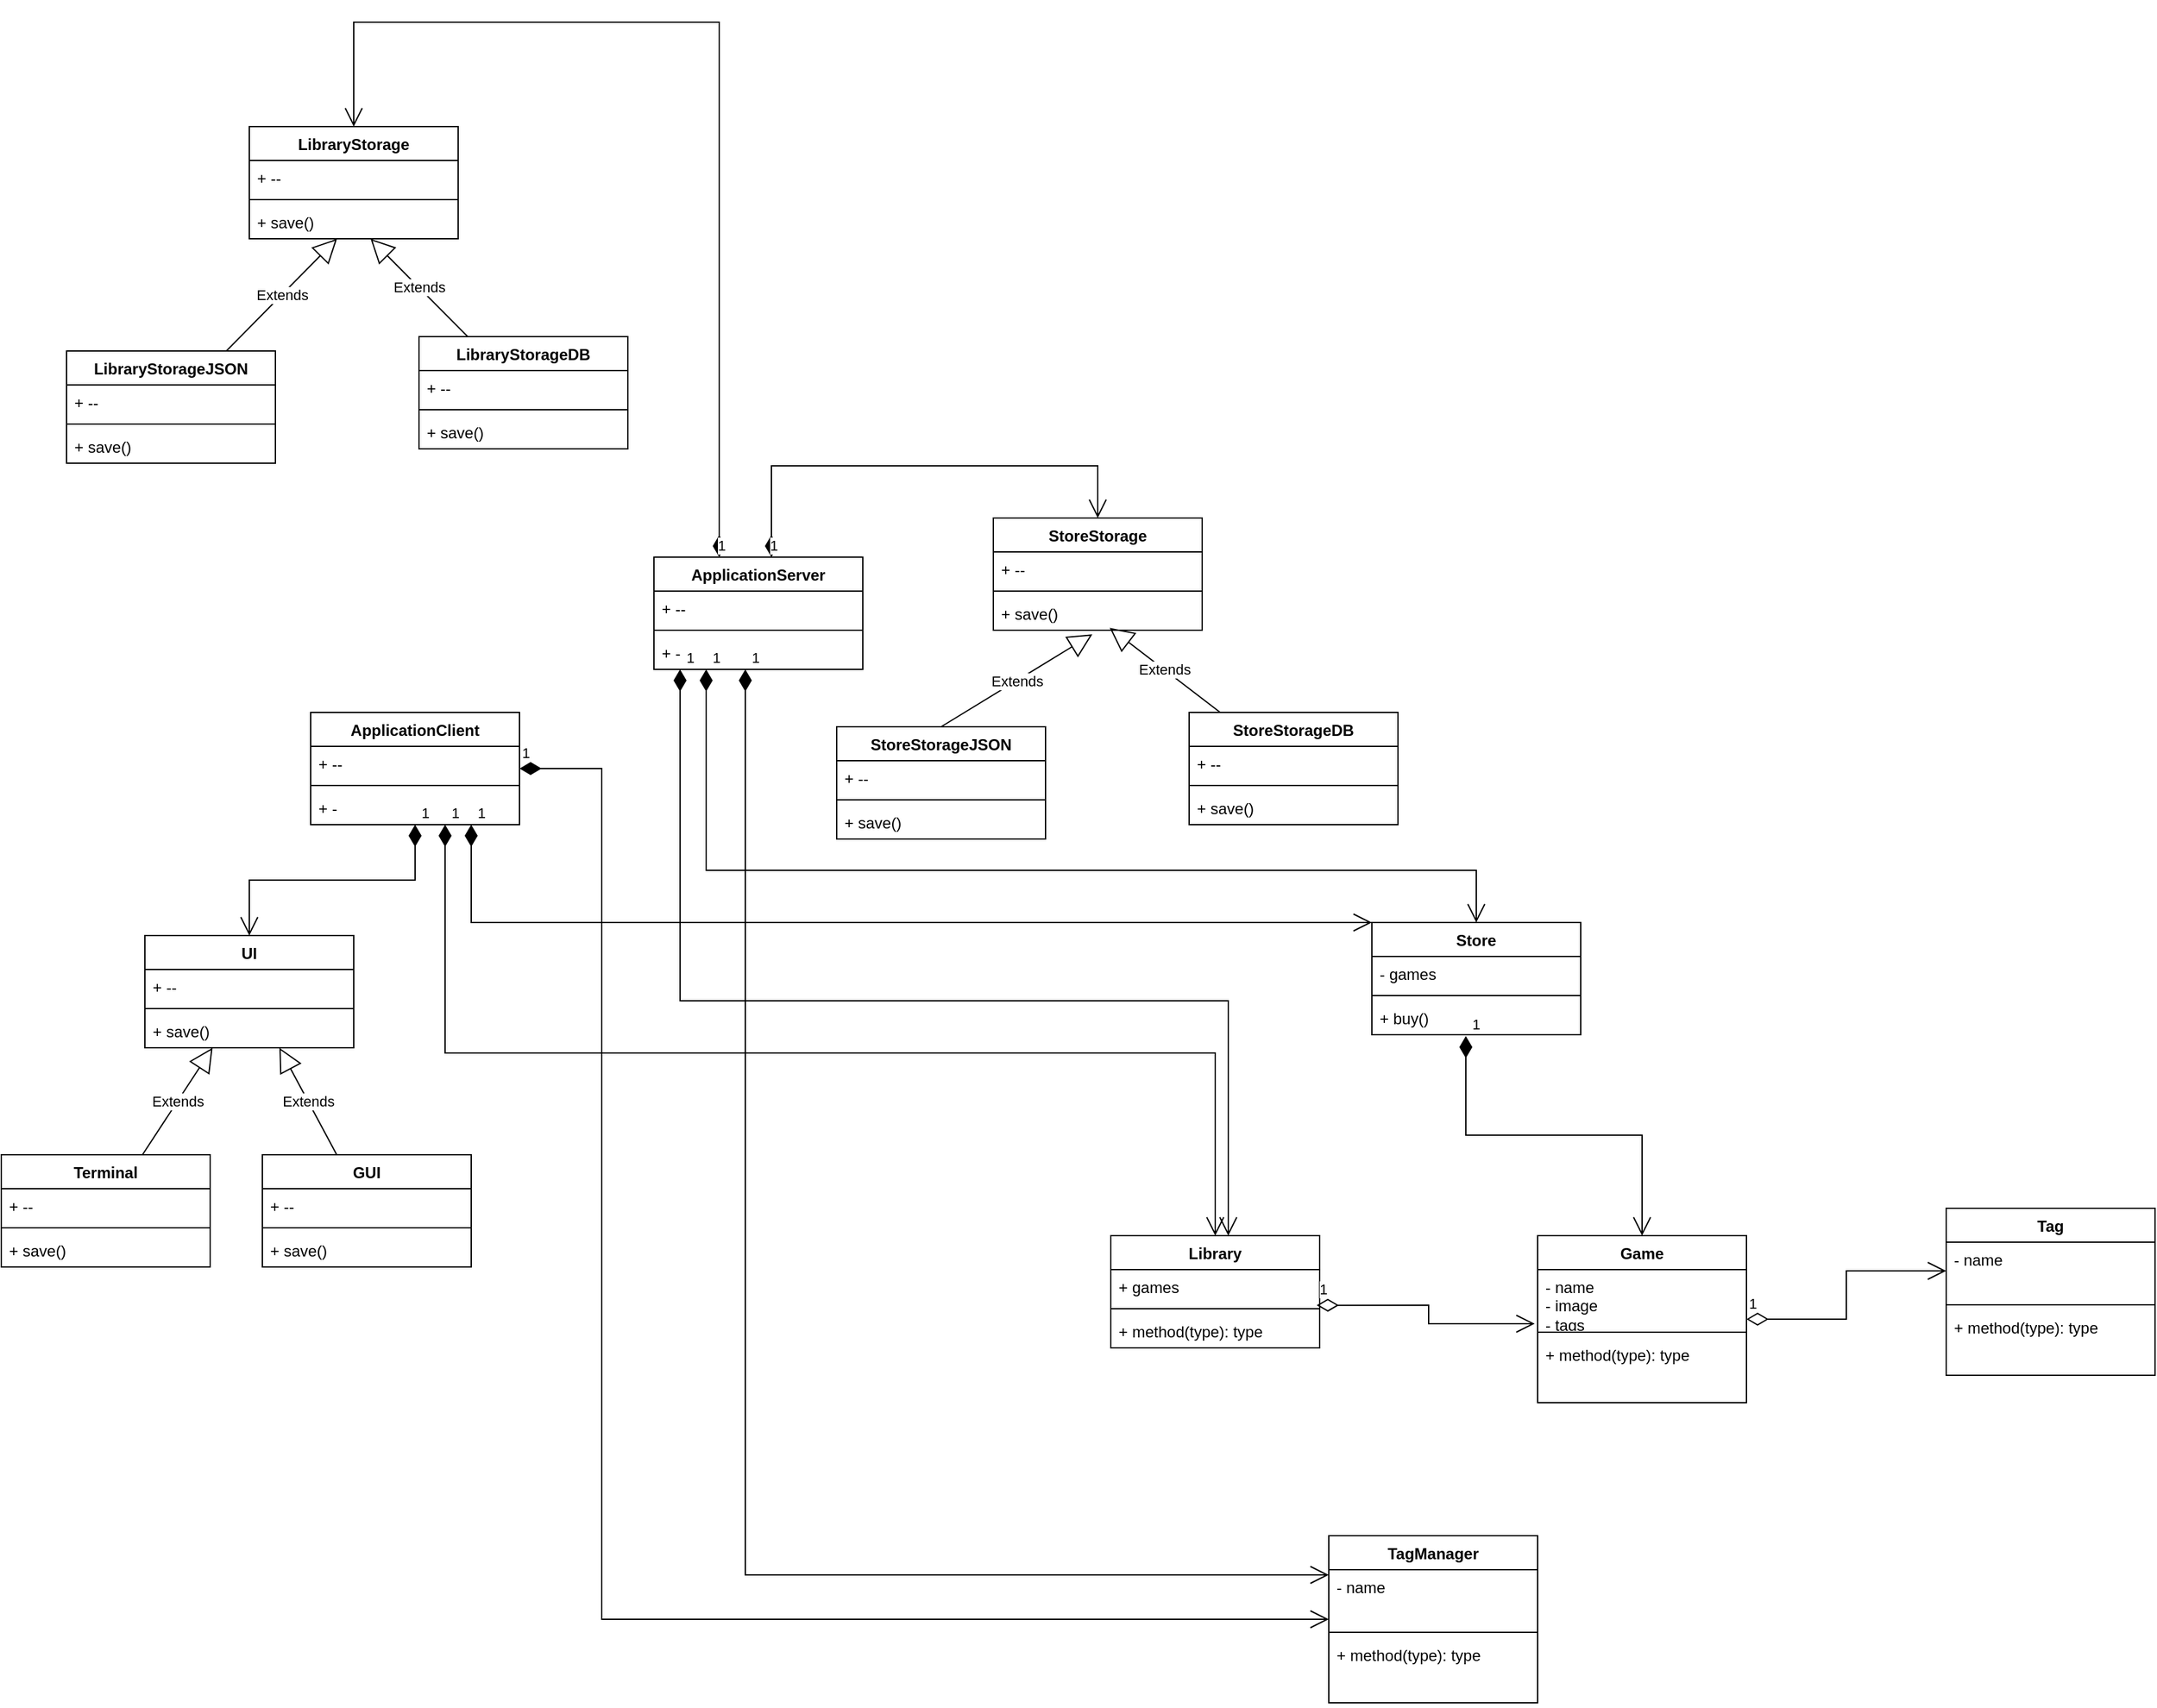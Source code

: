 <mxfile version="22.1.3" type="github">
  <diagram name="Page-1" id="6sCZl8YKvThqes1zZxFa">
    <mxGraphModel dx="2699" dy="2658" grid="1" gridSize="10" guides="1" tooltips="1" connect="1" arrows="1" fold="1" page="1" pageScale="1" pageWidth="827" pageHeight="1169" math="0" shadow="0">
      <root>
        <mxCell id="0" />
        <mxCell id="1" parent="0" />
        <mxCell id="HGpdiJ_WHO72FoDOB2OH-5" value="Library" style="swimlane;fontStyle=1;align=center;verticalAlign=top;childLayout=stackLayout;horizontal=1;startSize=26;horizontalStack=0;resizeParent=1;resizeParentMax=0;resizeLast=0;collapsible=1;marginBottom=0;whiteSpace=wrap;html=1;" parent="1" vertex="1">
          <mxGeometry x="120" y="210" width="160" height="86" as="geometry" />
        </mxCell>
        <mxCell id="HGpdiJ_WHO72FoDOB2OH-6" value="+ games" style="text;strokeColor=none;fillColor=none;align=left;verticalAlign=top;spacingLeft=4;spacingRight=4;overflow=hidden;rotatable=0;points=[[0,0.5],[1,0.5]];portConstraint=eastwest;whiteSpace=wrap;html=1;" parent="HGpdiJ_WHO72FoDOB2OH-5" vertex="1">
          <mxGeometry y="26" width="160" height="26" as="geometry" />
        </mxCell>
        <mxCell id="HGpdiJ_WHO72FoDOB2OH-7" value="" style="line;strokeWidth=1;fillColor=none;align=left;verticalAlign=middle;spacingTop=-1;spacingLeft=3;spacingRight=3;rotatable=0;labelPosition=right;points=[];portConstraint=eastwest;strokeColor=inherit;" parent="HGpdiJ_WHO72FoDOB2OH-5" vertex="1">
          <mxGeometry y="52" width="160" height="8" as="geometry" />
        </mxCell>
        <mxCell id="HGpdiJ_WHO72FoDOB2OH-8" value="+ method(type): type" style="text;strokeColor=none;fillColor=none;align=left;verticalAlign=top;spacingLeft=4;spacingRight=4;overflow=hidden;rotatable=0;points=[[0,0.5],[1,0.5]];portConstraint=eastwest;whiteSpace=wrap;html=1;" parent="HGpdiJ_WHO72FoDOB2OH-5" vertex="1">
          <mxGeometry y="60" width="160" height="26" as="geometry" />
        </mxCell>
        <mxCell id="HGpdiJ_WHO72FoDOB2OH-13" value="Game" style="swimlane;fontStyle=1;align=center;verticalAlign=top;childLayout=stackLayout;horizontal=1;startSize=26;horizontalStack=0;resizeParent=1;resizeParentMax=0;resizeLast=0;collapsible=1;marginBottom=0;whiteSpace=wrap;html=1;" parent="1" vertex="1">
          <mxGeometry x="447" y="210" width="160" height="128" as="geometry" />
        </mxCell>
        <mxCell id="HGpdiJ_WHO72FoDOB2OH-14" value="&lt;div&gt;- name&lt;/div&gt;&lt;div&gt;- image&lt;br&gt;&lt;/div&gt;&lt;div&gt;- tags&lt;br&gt;&lt;/div&gt;" style="text;strokeColor=none;fillColor=none;align=left;verticalAlign=top;spacingLeft=4;spacingRight=4;overflow=hidden;rotatable=0;points=[[0,0.5],[1,0.5]];portConstraint=eastwest;whiteSpace=wrap;html=1;" parent="HGpdiJ_WHO72FoDOB2OH-13" vertex="1">
          <mxGeometry y="26" width="160" height="44" as="geometry" />
        </mxCell>
        <mxCell id="HGpdiJ_WHO72FoDOB2OH-15" value="" style="line;strokeWidth=1;fillColor=none;align=left;verticalAlign=middle;spacingTop=-1;spacingLeft=3;spacingRight=3;rotatable=0;labelPosition=right;points=[];portConstraint=eastwest;strokeColor=inherit;" parent="HGpdiJ_WHO72FoDOB2OH-13" vertex="1">
          <mxGeometry y="70" width="160" height="8" as="geometry" />
        </mxCell>
        <mxCell id="HGpdiJ_WHO72FoDOB2OH-16" value="+ method(type): type" style="text;strokeColor=none;fillColor=none;align=left;verticalAlign=top;spacingLeft=4;spacingRight=4;overflow=hidden;rotatable=0;points=[[0,0.5],[1,0.5]];portConstraint=eastwest;whiteSpace=wrap;html=1;" parent="HGpdiJ_WHO72FoDOB2OH-13" vertex="1">
          <mxGeometry y="78" width="160" height="50" as="geometry" />
        </mxCell>
        <mxCell id="HGpdiJ_WHO72FoDOB2OH-17" value="Tag" style="swimlane;fontStyle=1;align=center;verticalAlign=top;childLayout=stackLayout;horizontal=1;startSize=26;horizontalStack=0;resizeParent=1;resizeParentMax=0;resizeLast=0;collapsible=1;marginBottom=0;whiteSpace=wrap;html=1;" parent="1" vertex="1">
          <mxGeometry x="760" y="189" width="160" height="128" as="geometry" />
        </mxCell>
        <mxCell id="HGpdiJ_WHO72FoDOB2OH-18" value="&lt;div&gt;- name&lt;/div&gt;" style="text;strokeColor=none;fillColor=none;align=left;verticalAlign=top;spacingLeft=4;spacingRight=4;overflow=hidden;rotatable=0;points=[[0,0.5],[1,0.5]];portConstraint=eastwest;whiteSpace=wrap;html=1;" parent="HGpdiJ_WHO72FoDOB2OH-17" vertex="1">
          <mxGeometry y="26" width="160" height="44" as="geometry" />
        </mxCell>
        <mxCell id="HGpdiJ_WHO72FoDOB2OH-19" value="" style="line;strokeWidth=1;fillColor=none;align=left;verticalAlign=middle;spacingTop=-1;spacingLeft=3;spacingRight=3;rotatable=0;labelPosition=right;points=[];portConstraint=eastwest;strokeColor=inherit;" parent="HGpdiJ_WHO72FoDOB2OH-17" vertex="1">
          <mxGeometry y="70" width="160" height="8" as="geometry" />
        </mxCell>
        <mxCell id="HGpdiJ_WHO72FoDOB2OH-20" value="+ method(type): type" style="text;strokeColor=none;fillColor=none;align=left;verticalAlign=top;spacingLeft=4;spacingRight=4;overflow=hidden;rotatable=0;points=[[0,0.5],[1,0.5]];portConstraint=eastwest;whiteSpace=wrap;html=1;" parent="HGpdiJ_WHO72FoDOB2OH-17" vertex="1">
          <mxGeometry y="78" width="160" height="50" as="geometry" />
        </mxCell>
        <mxCell id="HGpdiJ_WHO72FoDOB2OH-21" value="1" style="endArrow=open;html=1;endSize=12;startArrow=diamondThin;startSize=14;startFill=0;edgeStyle=orthogonalEdgeStyle;align=left;verticalAlign=bottom;rounded=0;exitX=0.986;exitY=1.051;exitDx=0;exitDy=0;exitPerimeter=0;entryX=-0.014;entryY=0.943;entryDx=0;entryDy=0;entryPerimeter=0;" parent="1" source="HGpdiJ_WHO72FoDOB2OH-6" target="HGpdiJ_WHO72FoDOB2OH-14" edge="1">
          <mxGeometry x="-1" y="3" relative="1" as="geometry">
            <mxPoint x="333.5" y="270" as="sourcePoint" />
            <mxPoint x="493.5" y="270" as="targetPoint" />
          </mxGeometry>
        </mxCell>
        <mxCell id="HGpdiJ_WHO72FoDOB2OH-22" value="1" style="endArrow=open;html=1;endSize=12;startArrow=diamondThin;startSize=14;startFill=0;edgeStyle=orthogonalEdgeStyle;align=left;verticalAlign=bottom;rounded=0;exitX=1;exitY=0.5;exitDx=0;exitDy=0;entryX=0;entryY=0.5;entryDx=0;entryDy=0;" parent="1" source="HGpdiJ_WHO72FoDOB2OH-13" target="HGpdiJ_WHO72FoDOB2OH-18" edge="1">
          <mxGeometry x="-1" y="3" relative="1" as="geometry">
            <mxPoint x="650" y="350" as="sourcePoint" />
            <mxPoint x="817" y="364" as="targetPoint" />
          </mxGeometry>
        </mxCell>
        <mxCell id="HGpdiJ_WHO72FoDOB2OH-23" value="TagManager" style="swimlane;fontStyle=1;align=center;verticalAlign=top;childLayout=stackLayout;horizontal=1;startSize=26;horizontalStack=0;resizeParent=1;resizeParentMax=0;resizeLast=0;collapsible=1;marginBottom=0;whiteSpace=wrap;html=1;" parent="1" vertex="1">
          <mxGeometry x="287" y="440" width="160" height="128" as="geometry" />
        </mxCell>
        <mxCell id="HGpdiJ_WHO72FoDOB2OH-24" value="&lt;div&gt;- name&lt;/div&gt;" style="text;strokeColor=none;fillColor=none;align=left;verticalAlign=top;spacingLeft=4;spacingRight=4;overflow=hidden;rotatable=0;points=[[0,0.5],[1,0.5]];portConstraint=eastwest;whiteSpace=wrap;html=1;" parent="HGpdiJ_WHO72FoDOB2OH-23" vertex="1">
          <mxGeometry y="26" width="160" height="44" as="geometry" />
        </mxCell>
        <mxCell id="HGpdiJ_WHO72FoDOB2OH-25" value="" style="line;strokeWidth=1;fillColor=none;align=left;verticalAlign=middle;spacingTop=-1;spacingLeft=3;spacingRight=3;rotatable=0;labelPosition=right;points=[];portConstraint=eastwest;strokeColor=inherit;" parent="HGpdiJ_WHO72FoDOB2OH-23" vertex="1">
          <mxGeometry y="70" width="160" height="8" as="geometry" />
        </mxCell>
        <mxCell id="HGpdiJ_WHO72FoDOB2OH-26" value="+ method(type): type" style="text;strokeColor=none;fillColor=none;align=left;verticalAlign=top;spacingLeft=4;spacingRight=4;overflow=hidden;rotatable=0;points=[[0,0.5],[1,0.5]];portConstraint=eastwest;whiteSpace=wrap;html=1;" parent="HGpdiJ_WHO72FoDOB2OH-23" vertex="1">
          <mxGeometry y="78" width="160" height="50" as="geometry" />
        </mxCell>
        <mxCell id="HGpdiJ_WHO72FoDOB2OH-27" value="LibraryStorage" style="swimlane;fontStyle=1;align=center;verticalAlign=top;childLayout=stackLayout;horizontal=1;startSize=26;horizontalStack=0;resizeParent=1;resizeParentMax=0;resizeLast=0;collapsible=1;marginBottom=0;whiteSpace=wrap;html=1;" parent="1" vertex="1">
          <mxGeometry x="-540" y="-640" width="160" height="86" as="geometry" />
        </mxCell>
        <mxCell id="HGpdiJ_WHO72FoDOB2OH-28" value="+ --" style="text;strokeColor=none;fillColor=none;align=left;verticalAlign=top;spacingLeft=4;spacingRight=4;overflow=hidden;rotatable=0;points=[[0,0.5],[1,0.5]];portConstraint=eastwest;whiteSpace=wrap;html=1;" parent="HGpdiJ_WHO72FoDOB2OH-27" vertex="1">
          <mxGeometry y="26" width="160" height="26" as="geometry" />
        </mxCell>
        <mxCell id="HGpdiJ_WHO72FoDOB2OH-29" value="" style="line;strokeWidth=1;fillColor=none;align=left;verticalAlign=middle;spacingTop=-1;spacingLeft=3;spacingRight=3;rotatable=0;labelPosition=right;points=[];portConstraint=eastwest;strokeColor=inherit;" parent="HGpdiJ_WHO72FoDOB2OH-27" vertex="1">
          <mxGeometry y="52" width="160" height="8" as="geometry" />
        </mxCell>
        <mxCell id="HGpdiJ_WHO72FoDOB2OH-30" value="+ save()" style="text;strokeColor=none;fillColor=none;align=left;verticalAlign=top;spacingLeft=4;spacingRight=4;overflow=hidden;rotatable=0;points=[[0,0.5],[1,0.5]];portConstraint=eastwest;whiteSpace=wrap;html=1;" parent="HGpdiJ_WHO72FoDOB2OH-27" vertex="1">
          <mxGeometry y="60" width="160" height="26" as="geometry" />
        </mxCell>
        <mxCell id="HGpdiJ_WHO72FoDOB2OH-31" value="LibraryStorageJSON" style="swimlane;fontStyle=1;align=center;verticalAlign=top;childLayout=stackLayout;horizontal=1;startSize=26;horizontalStack=0;resizeParent=1;resizeParentMax=0;resizeLast=0;collapsible=1;marginBottom=0;whiteSpace=wrap;html=1;" parent="1" vertex="1">
          <mxGeometry x="-680" y="-468" width="160" height="86" as="geometry" />
        </mxCell>
        <mxCell id="HGpdiJ_WHO72FoDOB2OH-32" value="+ --" style="text;strokeColor=none;fillColor=none;align=left;verticalAlign=top;spacingLeft=4;spacingRight=4;overflow=hidden;rotatable=0;points=[[0,0.5],[1,0.5]];portConstraint=eastwest;whiteSpace=wrap;html=1;" parent="HGpdiJ_WHO72FoDOB2OH-31" vertex="1">
          <mxGeometry y="26" width="160" height="26" as="geometry" />
        </mxCell>
        <mxCell id="HGpdiJ_WHO72FoDOB2OH-33" value="" style="line;strokeWidth=1;fillColor=none;align=left;verticalAlign=middle;spacingTop=-1;spacingLeft=3;spacingRight=3;rotatable=0;labelPosition=right;points=[];portConstraint=eastwest;strokeColor=inherit;" parent="HGpdiJ_WHO72FoDOB2OH-31" vertex="1">
          <mxGeometry y="52" width="160" height="8" as="geometry" />
        </mxCell>
        <mxCell id="HGpdiJ_WHO72FoDOB2OH-34" value="+ save()" style="text;strokeColor=none;fillColor=none;align=left;verticalAlign=top;spacingLeft=4;spacingRight=4;overflow=hidden;rotatable=0;points=[[0,0.5],[1,0.5]];portConstraint=eastwest;whiteSpace=wrap;html=1;" parent="HGpdiJ_WHO72FoDOB2OH-31" vertex="1">
          <mxGeometry y="60" width="160" height="26" as="geometry" />
        </mxCell>
        <mxCell id="HGpdiJ_WHO72FoDOB2OH-35" value="LibraryStorageDB" style="swimlane;fontStyle=1;align=center;verticalAlign=top;childLayout=stackLayout;horizontal=1;startSize=26;horizontalStack=0;resizeParent=1;resizeParentMax=0;resizeLast=0;collapsible=1;marginBottom=0;whiteSpace=wrap;html=1;" parent="1" vertex="1">
          <mxGeometry x="-410" y="-479" width="160" height="86" as="geometry" />
        </mxCell>
        <mxCell id="HGpdiJ_WHO72FoDOB2OH-36" value="+ --" style="text;strokeColor=none;fillColor=none;align=left;verticalAlign=top;spacingLeft=4;spacingRight=4;overflow=hidden;rotatable=0;points=[[0,0.5],[1,0.5]];portConstraint=eastwest;whiteSpace=wrap;html=1;" parent="HGpdiJ_WHO72FoDOB2OH-35" vertex="1">
          <mxGeometry y="26" width="160" height="26" as="geometry" />
        </mxCell>
        <mxCell id="HGpdiJ_WHO72FoDOB2OH-37" value="" style="line;strokeWidth=1;fillColor=none;align=left;verticalAlign=middle;spacingTop=-1;spacingLeft=3;spacingRight=3;rotatable=0;labelPosition=right;points=[];portConstraint=eastwest;strokeColor=inherit;" parent="HGpdiJ_WHO72FoDOB2OH-35" vertex="1">
          <mxGeometry y="52" width="160" height="8" as="geometry" />
        </mxCell>
        <mxCell id="HGpdiJ_WHO72FoDOB2OH-38" value="+ save()" style="text;strokeColor=none;fillColor=none;align=left;verticalAlign=top;spacingLeft=4;spacingRight=4;overflow=hidden;rotatable=0;points=[[0,0.5],[1,0.5]];portConstraint=eastwest;whiteSpace=wrap;html=1;" parent="HGpdiJ_WHO72FoDOB2OH-35" vertex="1">
          <mxGeometry y="60" width="160" height="26" as="geometry" />
        </mxCell>
        <mxCell id="HGpdiJ_WHO72FoDOB2OH-39" value="Extends" style="endArrow=block;endSize=16;endFill=0;html=1;rounded=0;" parent="1" source="HGpdiJ_WHO72FoDOB2OH-64" target="HGpdiJ_WHO72FoDOB2OH-72" edge="1">
          <mxGeometry width="160" relative="1" as="geometry">
            <mxPoint x="-670" y="138" as="sourcePoint" />
            <mxPoint x="-554.16" y="67.172" as="targetPoint" />
          </mxGeometry>
        </mxCell>
        <mxCell id="HGpdiJ_WHO72FoDOB2OH-40" value="Extends" style="endArrow=block;endSize=16;endFill=0;html=1;rounded=0;" parent="1" source="HGpdiJ_WHO72FoDOB2OH-35" target="HGpdiJ_WHO72FoDOB2OH-30" edge="1">
          <mxGeometry width="160" relative="1" as="geometry">
            <mxPoint x="-530" y="-469" as="sourcePoint" />
            <mxPoint x="-454" y="-509" as="targetPoint" />
          </mxGeometry>
        </mxCell>
        <mxCell id="HGpdiJ_WHO72FoDOB2OH-41" value="Store" style="swimlane;fontStyle=1;align=center;verticalAlign=top;childLayout=stackLayout;horizontal=1;startSize=26;horizontalStack=0;resizeParent=1;resizeParentMax=0;resizeLast=0;collapsible=1;marginBottom=0;whiteSpace=wrap;html=1;" parent="1" vertex="1">
          <mxGeometry x="320" y="-30" width="160" height="86" as="geometry" />
        </mxCell>
        <mxCell id="HGpdiJ_WHO72FoDOB2OH-42" value="- games" style="text;strokeColor=none;fillColor=none;align=left;verticalAlign=top;spacingLeft=4;spacingRight=4;overflow=hidden;rotatable=0;points=[[0,0.5],[1,0.5]];portConstraint=eastwest;whiteSpace=wrap;html=1;" parent="HGpdiJ_WHO72FoDOB2OH-41" vertex="1">
          <mxGeometry y="26" width="160" height="26" as="geometry" />
        </mxCell>
        <mxCell id="HGpdiJ_WHO72FoDOB2OH-43" value="" style="line;strokeWidth=1;fillColor=none;align=left;verticalAlign=middle;spacingTop=-1;spacingLeft=3;spacingRight=3;rotatable=0;labelPosition=right;points=[];portConstraint=eastwest;strokeColor=inherit;" parent="HGpdiJ_WHO72FoDOB2OH-41" vertex="1">
          <mxGeometry y="52" width="160" height="8" as="geometry" />
        </mxCell>
        <mxCell id="HGpdiJ_WHO72FoDOB2OH-44" value="+ buy()" style="text;strokeColor=none;fillColor=none;align=left;verticalAlign=top;spacingLeft=4;spacingRight=4;overflow=hidden;rotatable=0;points=[[0,0.5],[1,0.5]];portConstraint=eastwest;whiteSpace=wrap;html=1;" parent="HGpdiJ_WHO72FoDOB2OH-41" vertex="1">
          <mxGeometry y="60" width="160" height="26" as="geometry" />
        </mxCell>
        <mxCell id="HGpdiJ_WHO72FoDOB2OH-45" value="1" style="endArrow=open;html=1;endSize=12;startArrow=diamondThin;startSize=14;startFill=1;edgeStyle=orthogonalEdgeStyle;align=left;verticalAlign=bottom;rounded=0;entryX=0.5;entryY=0;entryDx=0;entryDy=0;exitX=0.45;exitY=1.038;exitDx=0;exitDy=0;exitPerimeter=0;" parent="1" source="HGpdiJ_WHO72FoDOB2OH-44" target="HGpdiJ_WHO72FoDOB2OH-13" edge="1">
          <mxGeometry x="-1" y="3" relative="1" as="geometry">
            <mxPoint x="400" y="140" as="sourcePoint" />
            <mxPoint x="560" y="140" as="targetPoint" />
          </mxGeometry>
        </mxCell>
        <mxCell id="HGpdiJ_WHO72FoDOB2OH-46" value="StoreStorage" style="swimlane;fontStyle=1;align=center;verticalAlign=top;childLayout=stackLayout;horizontal=1;startSize=26;horizontalStack=0;resizeParent=1;resizeParentMax=0;resizeLast=0;collapsible=1;marginBottom=0;whiteSpace=wrap;html=1;" parent="1" vertex="1">
          <mxGeometry x="30" y="-340" width="160" height="86" as="geometry" />
        </mxCell>
        <mxCell id="HGpdiJ_WHO72FoDOB2OH-47" value="+ --" style="text;strokeColor=none;fillColor=none;align=left;verticalAlign=top;spacingLeft=4;spacingRight=4;overflow=hidden;rotatable=0;points=[[0,0.5],[1,0.5]];portConstraint=eastwest;whiteSpace=wrap;html=1;" parent="HGpdiJ_WHO72FoDOB2OH-46" vertex="1">
          <mxGeometry y="26" width="160" height="26" as="geometry" />
        </mxCell>
        <mxCell id="HGpdiJ_WHO72FoDOB2OH-48" value="" style="line;strokeWidth=1;fillColor=none;align=left;verticalAlign=middle;spacingTop=-1;spacingLeft=3;spacingRight=3;rotatable=0;labelPosition=right;points=[];portConstraint=eastwest;strokeColor=inherit;" parent="HGpdiJ_WHO72FoDOB2OH-46" vertex="1">
          <mxGeometry y="52" width="160" height="8" as="geometry" />
        </mxCell>
        <mxCell id="HGpdiJ_WHO72FoDOB2OH-49" value="+ save()" style="text;strokeColor=none;fillColor=none;align=left;verticalAlign=top;spacingLeft=4;spacingRight=4;overflow=hidden;rotatable=0;points=[[0,0.5],[1,0.5]];portConstraint=eastwest;whiteSpace=wrap;html=1;" parent="HGpdiJ_WHO72FoDOB2OH-46" vertex="1">
          <mxGeometry y="60" width="160" height="26" as="geometry" />
        </mxCell>
        <mxCell id="HGpdiJ_WHO72FoDOB2OH-50" value="StoreStorageJSON" style="swimlane;fontStyle=1;align=center;verticalAlign=top;childLayout=stackLayout;horizontal=1;startSize=26;horizontalStack=0;resizeParent=1;resizeParentMax=0;resizeLast=0;collapsible=1;marginBottom=0;whiteSpace=wrap;html=1;" parent="1" vertex="1">
          <mxGeometry x="-90" y="-180" width="160" height="86" as="geometry" />
        </mxCell>
        <mxCell id="HGpdiJ_WHO72FoDOB2OH-51" value="+ --" style="text;strokeColor=none;fillColor=none;align=left;verticalAlign=top;spacingLeft=4;spacingRight=4;overflow=hidden;rotatable=0;points=[[0,0.5],[1,0.5]];portConstraint=eastwest;whiteSpace=wrap;html=1;" parent="HGpdiJ_WHO72FoDOB2OH-50" vertex="1">
          <mxGeometry y="26" width="160" height="26" as="geometry" />
        </mxCell>
        <mxCell id="HGpdiJ_WHO72FoDOB2OH-52" value="" style="line;strokeWidth=1;fillColor=none;align=left;verticalAlign=middle;spacingTop=-1;spacingLeft=3;spacingRight=3;rotatable=0;labelPosition=right;points=[];portConstraint=eastwest;strokeColor=inherit;" parent="HGpdiJ_WHO72FoDOB2OH-50" vertex="1">
          <mxGeometry y="52" width="160" height="8" as="geometry" />
        </mxCell>
        <mxCell id="HGpdiJ_WHO72FoDOB2OH-53" value="+ save()" style="text;strokeColor=none;fillColor=none;align=left;verticalAlign=top;spacingLeft=4;spacingRight=4;overflow=hidden;rotatable=0;points=[[0,0.5],[1,0.5]];portConstraint=eastwest;whiteSpace=wrap;html=1;" parent="HGpdiJ_WHO72FoDOB2OH-50" vertex="1">
          <mxGeometry y="60" width="160" height="26" as="geometry" />
        </mxCell>
        <mxCell id="HGpdiJ_WHO72FoDOB2OH-54" value="StoreStorageDB" style="swimlane;fontStyle=1;align=center;verticalAlign=top;childLayout=stackLayout;horizontal=1;startSize=26;horizontalStack=0;resizeParent=1;resizeParentMax=0;resizeLast=0;collapsible=1;marginBottom=0;whiteSpace=wrap;html=1;" parent="1" vertex="1">
          <mxGeometry x="180" y="-191" width="160" height="86" as="geometry" />
        </mxCell>
        <mxCell id="HGpdiJ_WHO72FoDOB2OH-55" value="+ --" style="text;strokeColor=none;fillColor=none;align=left;verticalAlign=top;spacingLeft=4;spacingRight=4;overflow=hidden;rotatable=0;points=[[0,0.5],[1,0.5]];portConstraint=eastwest;whiteSpace=wrap;html=1;" parent="HGpdiJ_WHO72FoDOB2OH-54" vertex="1">
          <mxGeometry y="26" width="160" height="26" as="geometry" />
        </mxCell>
        <mxCell id="HGpdiJ_WHO72FoDOB2OH-56" value="" style="line;strokeWidth=1;fillColor=none;align=left;verticalAlign=middle;spacingTop=-1;spacingLeft=3;spacingRight=3;rotatable=0;labelPosition=right;points=[];portConstraint=eastwest;strokeColor=inherit;" parent="HGpdiJ_WHO72FoDOB2OH-54" vertex="1">
          <mxGeometry y="52" width="160" height="8" as="geometry" />
        </mxCell>
        <mxCell id="HGpdiJ_WHO72FoDOB2OH-57" value="+ save()" style="text;strokeColor=none;fillColor=none;align=left;verticalAlign=top;spacingLeft=4;spacingRight=4;overflow=hidden;rotatable=0;points=[[0,0.5],[1,0.5]];portConstraint=eastwest;whiteSpace=wrap;html=1;" parent="HGpdiJ_WHO72FoDOB2OH-54" vertex="1">
          <mxGeometry y="60" width="160" height="26" as="geometry" />
        </mxCell>
        <mxCell id="HGpdiJ_WHO72FoDOB2OH-58" value="Extends" style="endArrow=block;endSize=16;endFill=0;html=1;rounded=0;exitX=0.5;exitY=0;exitDx=0;exitDy=0;entryX=0.474;entryY=1.122;entryDx=0;entryDy=0;entryPerimeter=0;" parent="1" source="HGpdiJ_WHO72FoDOB2OH-50" target="HGpdiJ_WHO72FoDOB2OH-49" edge="1">
          <mxGeometry width="160" relative="1" as="geometry">
            <mxPoint x="220" y="-210" as="sourcePoint" />
            <mxPoint x="380" y="-210" as="targetPoint" />
          </mxGeometry>
        </mxCell>
        <mxCell id="HGpdiJ_WHO72FoDOB2OH-59" value="Extends" style="endArrow=block;endSize=16;endFill=0;html=1;rounded=0;entryX=0.557;entryY=0.929;entryDx=0;entryDy=0;entryPerimeter=0;" parent="1" source="HGpdiJ_WHO72FoDOB2OH-54" target="HGpdiJ_WHO72FoDOB2OH-49" edge="1">
          <mxGeometry width="160" relative="1" as="geometry">
            <mxPoint x="60" y="-181" as="sourcePoint" />
            <mxPoint x="136" y="-221" as="targetPoint" />
          </mxGeometry>
        </mxCell>
        <mxCell id="HGpdiJ_WHO72FoDOB2OH-60" value="ApplicationClient" style="swimlane;fontStyle=1;align=center;verticalAlign=top;childLayout=stackLayout;horizontal=1;startSize=26;horizontalStack=0;resizeParent=1;resizeParentMax=0;resizeLast=0;collapsible=1;marginBottom=0;whiteSpace=wrap;html=1;" parent="1" vertex="1">
          <mxGeometry x="-493" y="-191" width="160" height="86" as="geometry" />
        </mxCell>
        <mxCell id="HGpdiJ_WHO72FoDOB2OH-61" value="+ --" style="text;strokeColor=none;fillColor=none;align=left;verticalAlign=top;spacingLeft=4;spacingRight=4;overflow=hidden;rotatable=0;points=[[0,0.5],[1,0.5]];portConstraint=eastwest;whiteSpace=wrap;html=1;" parent="HGpdiJ_WHO72FoDOB2OH-60" vertex="1">
          <mxGeometry y="26" width="160" height="26" as="geometry" />
        </mxCell>
        <mxCell id="HGpdiJ_WHO72FoDOB2OH-62" value="" style="line;strokeWidth=1;fillColor=none;align=left;verticalAlign=middle;spacingTop=-1;spacingLeft=3;spacingRight=3;rotatable=0;labelPosition=right;points=[];portConstraint=eastwest;strokeColor=inherit;" parent="HGpdiJ_WHO72FoDOB2OH-60" vertex="1">
          <mxGeometry y="52" width="160" height="8" as="geometry" />
        </mxCell>
        <mxCell id="HGpdiJ_WHO72FoDOB2OH-63" value="+ -" style="text;strokeColor=none;fillColor=none;align=left;verticalAlign=top;spacingLeft=4;spacingRight=4;overflow=hidden;rotatable=0;points=[[0,0.5],[1,0.5]];portConstraint=eastwest;whiteSpace=wrap;html=1;" parent="HGpdiJ_WHO72FoDOB2OH-60" vertex="1">
          <mxGeometry y="60" width="160" height="26" as="geometry" />
        </mxCell>
        <mxCell id="HGpdiJ_WHO72FoDOB2OH-64" value="Terminal" style="swimlane;fontStyle=1;align=center;verticalAlign=top;childLayout=stackLayout;horizontal=1;startSize=26;horizontalStack=0;resizeParent=1;resizeParentMax=0;resizeLast=0;collapsible=1;marginBottom=0;whiteSpace=wrap;html=1;" parent="1" vertex="1">
          <mxGeometry x="-730" y="148" width="160" height="86" as="geometry" />
        </mxCell>
        <mxCell id="HGpdiJ_WHO72FoDOB2OH-65" value="+ --" style="text;strokeColor=none;fillColor=none;align=left;verticalAlign=top;spacingLeft=4;spacingRight=4;overflow=hidden;rotatable=0;points=[[0,0.5],[1,0.5]];portConstraint=eastwest;whiteSpace=wrap;html=1;" parent="HGpdiJ_WHO72FoDOB2OH-64" vertex="1">
          <mxGeometry y="26" width="160" height="26" as="geometry" />
        </mxCell>
        <mxCell id="HGpdiJ_WHO72FoDOB2OH-66" value="" style="line;strokeWidth=1;fillColor=none;align=left;verticalAlign=middle;spacingTop=-1;spacingLeft=3;spacingRight=3;rotatable=0;labelPosition=right;points=[];portConstraint=eastwest;strokeColor=inherit;" parent="HGpdiJ_WHO72FoDOB2OH-64" vertex="1">
          <mxGeometry y="52" width="160" height="8" as="geometry" />
        </mxCell>
        <mxCell id="HGpdiJ_WHO72FoDOB2OH-67" value="+ save()" style="text;strokeColor=none;fillColor=none;align=left;verticalAlign=top;spacingLeft=4;spacingRight=4;overflow=hidden;rotatable=0;points=[[0,0.5],[1,0.5]];portConstraint=eastwest;whiteSpace=wrap;html=1;" parent="HGpdiJ_WHO72FoDOB2OH-64" vertex="1">
          <mxGeometry y="60" width="160" height="26" as="geometry" />
        </mxCell>
        <mxCell id="HGpdiJ_WHO72FoDOB2OH-68" value="GUI" style="swimlane;fontStyle=1;align=center;verticalAlign=top;childLayout=stackLayout;horizontal=1;startSize=26;horizontalStack=0;resizeParent=1;resizeParentMax=0;resizeLast=0;collapsible=1;marginBottom=0;whiteSpace=wrap;html=1;" parent="1" vertex="1">
          <mxGeometry x="-530" y="148" width="160" height="86" as="geometry" />
        </mxCell>
        <mxCell id="HGpdiJ_WHO72FoDOB2OH-69" value="+ --" style="text;strokeColor=none;fillColor=none;align=left;verticalAlign=top;spacingLeft=4;spacingRight=4;overflow=hidden;rotatable=0;points=[[0,0.5],[1,0.5]];portConstraint=eastwest;whiteSpace=wrap;html=1;" parent="HGpdiJ_WHO72FoDOB2OH-68" vertex="1">
          <mxGeometry y="26" width="160" height="26" as="geometry" />
        </mxCell>
        <mxCell id="HGpdiJ_WHO72FoDOB2OH-70" value="" style="line;strokeWidth=1;fillColor=none;align=left;verticalAlign=middle;spacingTop=-1;spacingLeft=3;spacingRight=3;rotatable=0;labelPosition=right;points=[];portConstraint=eastwest;strokeColor=inherit;" parent="HGpdiJ_WHO72FoDOB2OH-68" vertex="1">
          <mxGeometry y="52" width="160" height="8" as="geometry" />
        </mxCell>
        <mxCell id="HGpdiJ_WHO72FoDOB2OH-71" value="+ save()" style="text;strokeColor=none;fillColor=none;align=left;verticalAlign=top;spacingLeft=4;spacingRight=4;overflow=hidden;rotatable=0;points=[[0,0.5],[1,0.5]];portConstraint=eastwest;whiteSpace=wrap;html=1;" parent="HGpdiJ_WHO72FoDOB2OH-68" vertex="1">
          <mxGeometry y="60" width="160" height="26" as="geometry" />
        </mxCell>
        <mxCell id="HGpdiJ_WHO72FoDOB2OH-72" value="UI" style="swimlane;fontStyle=1;align=center;verticalAlign=top;childLayout=stackLayout;horizontal=1;startSize=26;horizontalStack=0;resizeParent=1;resizeParentMax=0;resizeLast=0;collapsible=1;marginBottom=0;whiteSpace=wrap;html=1;" parent="1" vertex="1">
          <mxGeometry x="-620" y="-20" width="160" height="86" as="geometry" />
        </mxCell>
        <mxCell id="HGpdiJ_WHO72FoDOB2OH-73" value="+ --" style="text;strokeColor=none;fillColor=none;align=left;verticalAlign=top;spacingLeft=4;spacingRight=4;overflow=hidden;rotatable=0;points=[[0,0.5],[1,0.5]];portConstraint=eastwest;whiteSpace=wrap;html=1;" parent="HGpdiJ_WHO72FoDOB2OH-72" vertex="1">
          <mxGeometry y="26" width="160" height="26" as="geometry" />
        </mxCell>
        <mxCell id="HGpdiJ_WHO72FoDOB2OH-74" value="" style="line;strokeWidth=1;fillColor=none;align=left;verticalAlign=middle;spacingTop=-1;spacingLeft=3;spacingRight=3;rotatable=0;labelPosition=right;points=[];portConstraint=eastwest;strokeColor=inherit;" parent="HGpdiJ_WHO72FoDOB2OH-72" vertex="1">
          <mxGeometry y="52" width="160" height="8" as="geometry" />
        </mxCell>
        <mxCell id="HGpdiJ_WHO72FoDOB2OH-75" value="+ save()" style="text;strokeColor=none;fillColor=none;align=left;verticalAlign=top;spacingLeft=4;spacingRight=4;overflow=hidden;rotatable=0;points=[[0,0.5],[1,0.5]];portConstraint=eastwest;whiteSpace=wrap;html=1;" parent="HGpdiJ_WHO72FoDOB2OH-72" vertex="1">
          <mxGeometry y="60" width="160" height="26" as="geometry" />
        </mxCell>
        <mxCell id="HGpdiJ_WHO72FoDOB2OH-76" value="Extends" style="endArrow=block;endSize=16;endFill=0;html=1;rounded=0;" parent="1" source="HGpdiJ_WHO72FoDOB2OH-31" target="HGpdiJ_WHO72FoDOB2OH-30" edge="1">
          <mxGeometry width="160" relative="1" as="geometry">
            <mxPoint x="-610" y="-471" as="sourcePoint" />
            <mxPoint x="-494" y="-542" as="targetPoint" />
          </mxGeometry>
        </mxCell>
        <mxCell id="HGpdiJ_WHO72FoDOB2OH-77" value="Extends" style="endArrow=block;endSize=16;endFill=0;html=1;rounded=0;" parent="1" source="HGpdiJ_WHO72FoDOB2OH-68" target="HGpdiJ_WHO72FoDOB2OH-72" edge="1">
          <mxGeometry width="160" relative="1" as="geometry">
            <mxPoint x="-612" y="158" as="sourcePoint" />
            <mxPoint x="-558" y="76" as="targetPoint" />
          </mxGeometry>
        </mxCell>
        <mxCell id="HGpdiJ_WHO72FoDOB2OH-78" value="1" style="endArrow=open;html=1;endSize=12;startArrow=diamondThin;startSize=14;startFill=1;edgeStyle=orthogonalEdgeStyle;align=left;verticalAlign=bottom;rounded=0;" parent="1" source="HGpdiJ_WHO72FoDOB2OH-60" target="HGpdiJ_WHO72FoDOB2OH-72" edge="1">
          <mxGeometry x="-1" y="3" relative="1" as="geometry">
            <mxPoint x="-360" y="30" as="sourcePoint" />
            <mxPoint x="-220" y="-20" as="targetPoint" />
          </mxGeometry>
        </mxCell>
        <mxCell id="HGpdiJ_WHO72FoDOB2OH-79" value="1" style="endArrow=open;html=1;endSize=12;startArrow=diamondThin;startSize=14;startFill=1;edgeStyle=orthogonalEdgeStyle;align=left;verticalAlign=bottom;rounded=0;" parent="1" source="i11oecxFXADi50uyS_X5-1" target="HGpdiJ_WHO72FoDOB2OH-27" edge="1">
          <mxGeometry x="-1" y="3" relative="1" as="geometry">
            <mxPoint x="-170" y="70" as="sourcePoint" />
            <mxPoint x="-10" y="70" as="targetPoint" />
            <Array as="points">
              <mxPoint x="-180" y="-720" />
              <mxPoint x="-460" y="-720" />
            </Array>
          </mxGeometry>
        </mxCell>
        <mxCell id="HGpdiJ_WHO72FoDOB2OH-80" value="1" style="endArrow=open;html=1;endSize=12;startArrow=diamondThin;startSize=14;startFill=1;edgeStyle=orthogonalEdgeStyle;align=left;verticalAlign=bottom;rounded=0;" parent="1" source="i11oecxFXADi50uyS_X5-1" target="HGpdiJ_WHO72FoDOB2OH-46" edge="1">
          <mxGeometry x="-1" y="3" relative="1" as="geometry">
            <mxPoint x="-330" y="-330" as="sourcePoint" />
            <mxPoint x="-170" y="-330" as="targetPoint" />
            <Array as="points">
              <mxPoint x="-140" y="-380" />
              <mxPoint x="110" y="-380" />
            </Array>
          </mxGeometry>
        </mxCell>
        <mxCell id="HGpdiJ_WHO72FoDOB2OH-81" value="1" style="endArrow=open;html=1;endSize=12;startArrow=diamondThin;startSize=14;startFill=1;edgeStyle=orthogonalEdgeStyle;align=left;verticalAlign=bottom;rounded=0;" parent="1" source="HGpdiJ_WHO72FoDOB2OH-60" target="HGpdiJ_WHO72FoDOB2OH-5" edge="1">
          <mxGeometry x="-1" y="3" relative="1" as="geometry">
            <mxPoint x="-80" y="180" as="sourcePoint" />
            <mxPoint x="80" y="180" as="targetPoint" />
            <Array as="points">
              <mxPoint x="-390" y="70" />
              <mxPoint x="200" y="70" />
            </Array>
          </mxGeometry>
        </mxCell>
        <mxCell id="HGpdiJ_WHO72FoDOB2OH-82" value="1" style="endArrow=open;html=1;endSize=12;startArrow=diamondThin;startSize=14;startFill=1;edgeStyle=orthogonalEdgeStyle;align=left;verticalAlign=bottom;rounded=0;" parent="1" source="HGpdiJ_WHO72FoDOB2OH-60" target="HGpdiJ_WHO72FoDOB2OH-41" edge="1">
          <mxGeometry x="-1" y="3" relative="1" as="geometry">
            <mxPoint x="-150" y="-10" as="sourcePoint" />
            <mxPoint x="10" y="-10" as="targetPoint" />
            <Array as="points">
              <mxPoint x="-370" y="-30" />
            </Array>
          </mxGeometry>
        </mxCell>
        <mxCell id="i11oecxFXADi50uyS_X5-1" value="ApplicationServer" style="swimlane;fontStyle=1;align=center;verticalAlign=top;childLayout=stackLayout;horizontal=1;startSize=26;horizontalStack=0;resizeParent=1;resizeParentMax=0;resizeLast=0;collapsible=1;marginBottom=0;whiteSpace=wrap;html=1;" vertex="1" parent="1">
          <mxGeometry x="-230" y="-310" width="160" height="86" as="geometry" />
        </mxCell>
        <mxCell id="i11oecxFXADi50uyS_X5-2" value="+ --" style="text;strokeColor=none;fillColor=none;align=left;verticalAlign=top;spacingLeft=4;spacingRight=4;overflow=hidden;rotatable=0;points=[[0,0.5],[1,0.5]];portConstraint=eastwest;whiteSpace=wrap;html=1;" vertex="1" parent="i11oecxFXADi50uyS_X5-1">
          <mxGeometry y="26" width="160" height="26" as="geometry" />
        </mxCell>
        <mxCell id="i11oecxFXADi50uyS_X5-3" value="" style="line;strokeWidth=1;fillColor=none;align=left;verticalAlign=middle;spacingTop=-1;spacingLeft=3;spacingRight=3;rotatable=0;labelPosition=right;points=[];portConstraint=eastwest;strokeColor=inherit;" vertex="1" parent="i11oecxFXADi50uyS_X5-1">
          <mxGeometry y="52" width="160" height="8" as="geometry" />
        </mxCell>
        <mxCell id="i11oecxFXADi50uyS_X5-4" value="+ -" style="text;strokeColor=none;fillColor=none;align=left;verticalAlign=top;spacingLeft=4;spacingRight=4;overflow=hidden;rotatable=0;points=[[0,0.5],[1,0.5]];portConstraint=eastwest;whiteSpace=wrap;html=1;" vertex="1" parent="i11oecxFXADi50uyS_X5-1">
          <mxGeometry y="60" width="160" height="26" as="geometry" />
        </mxCell>
        <mxCell id="i11oecxFXADi50uyS_X5-5" value="1" style="endArrow=open;html=1;endSize=12;startArrow=diamondThin;startSize=14;startFill=1;edgeStyle=orthogonalEdgeStyle;align=left;verticalAlign=bottom;rounded=0;" edge="1" parent="1" source="i11oecxFXADi50uyS_X5-1" target="HGpdiJ_WHO72FoDOB2OH-41">
          <mxGeometry x="-1" y="3" relative="1" as="geometry">
            <mxPoint x="-360" y="-95" as="sourcePoint" />
            <mxPoint x="330" y="-20" as="targetPoint" />
            <Array as="points">
              <mxPoint x="-190" y="-70" />
              <mxPoint x="400" y="-70" />
            </Array>
          </mxGeometry>
        </mxCell>
        <mxCell id="i11oecxFXADi50uyS_X5-6" value="1" style="endArrow=open;html=1;endSize=12;startArrow=diamondThin;startSize=14;startFill=1;edgeStyle=orthogonalEdgeStyle;align=left;verticalAlign=bottom;rounded=0;" edge="1" parent="1" source="i11oecxFXADi50uyS_X5-1" target="HGpdiJ_WHO72FoDOB2OH-5">
          <mxGeometry x="-1" y="3" relative="1" as="geometry">
            <mxPoint x="-380" y="-95" as="sourcePoint" />
            <mxPoint x="210" y="220" as="targetPoint" />
            <Array as="points">
              <mxPoint x="-210" y="30" />
              <mxPoint x="210" y="30" />
            </Array>
          </mxGeometry>
        </mxCell>
        <mxCell id="i11oecxFXADi50uyS_X5-7" value="1" style="endArrow=open;html=1;endSize=12;startArrow=diamondThin;startSize=14;startFill=1;edgeStyle=orthogonalEdgeStyle;align=left;verticalAlign=bottom;rounded=0;" edge="1" parent="1" source="HGpdiJ_WHO72FoDOB2OH-60" target="HGpdiJ_WHO72FoDOB2OH-23">
          <mxGeometry x="-1" y="3" relative="1" as="geometry">
            <mxPoint x="-190" y="350" as="sourcePoint" />
            <mxPoint x="-30" y="350" as="targetPoint" />
            <Array as="points">
              <mxPoint x="-270" y="-148" />
              <mxPoint x="-270" y="504" />
            </Array>
          </mxGeometry>
        </mxCell>
        <mxCell id="i11oecxFXADi50uyS_X5-8" value="1" style="endArrow=open;html=1;endSize=12;startArrow=diamondThin;startSize=14;startFill=1;edgeStyle=orthogonalEdgeStyle;align=left;verticalAlign=bottom;rounded=0;" edge="1" parent="1" source="i11oecxFXADi50uyS_X5-1" target="HGpdiJ_WHO72FoDOB2OH-23">
          <mxGeometry x="-1" y="3" relative="1" as="geometry">
            <mxPoint x="-120" y="360" as="sourcePoint" />
            <mxPoint x="40" y="360" as="targetPoint" />
            <Array as="points">
              <mxPoint x="-160" y="470" />
            </Array>
          </mxGeometry>
        </mxCell>
      </root>
    </mxGraphModel>
  </diagram>
</mxfile>
